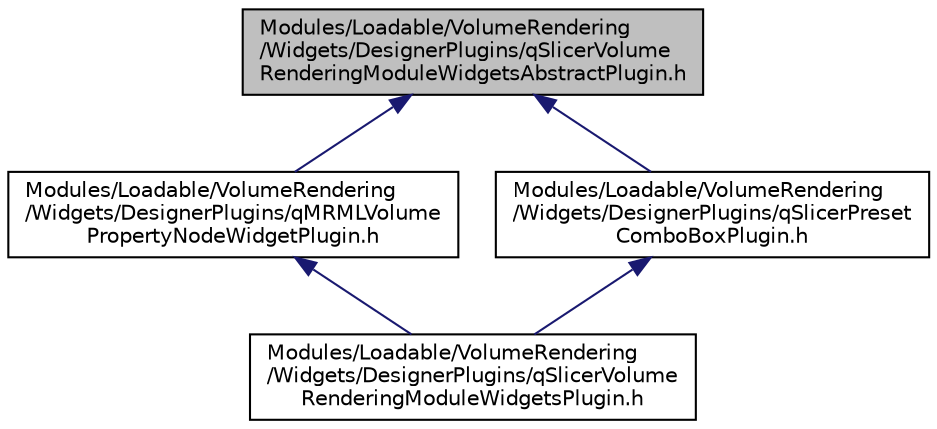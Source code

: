 digraph "Modules/Loadable/VolumeRendering/Widgets/DesignerPlugins/qSlicerVolumeRenderingModuleWidgetsAbstractPlugin.h"
{
  bgcolor="transparent";
  edge [fontname="Helvetica",fontsize="10",labelfontname="Helvetica",labelfontsize="10"];
  node [fontname="Helvetica",fontsize="10",shape=record];
  Node4 [label="Modules/Loadable/VolumeRendering\l/Widgets/DesignerPlugins/qSlicerVolume\lRenderingModuleWidgetsAbstractPlugin.h",height=0.2,width=0.4,color="black", fillcolor="grey75", style="filled", fontcolor="black"];
  Node4 -> Node5 [dir="back",color="midnightblue",fontsize="10",style="solid",fontname="Helvetica"];
  Node5 [label="Modules/Loadable/VolumeRendering\l/Widgets/DesignerPlugins/qMRMLVolume\lPropertyNodeWidgetPlugin.h",height=0.2,width=0.4,color="black",URL="$qMRMLVolumePropertyNodeWidgetPlugin_8h.html"];
  Node5 -> Node6 [dir="back",color="midnightblue",fontsize="10",style="solid",fontname="Helvetica"];
  Node6 [label="Modules/Loadable/VolumeRendering\l/Widgets/DesignerPlugins/qSlicerVolume\lRenderingModuleWidgetsPlugin.h",height=0.2,width=0.4,color="black",URL="$qSlicerVolumeRenderingModuleWidgetsPlugin_8h.html"];
  Node4 -> Node7 [dir="back",color="midnightblue",fontsize="10",style="solid",fontname="Helvetica"];
  Node7 [label="Modules/Loadable/VolumeRendering\l/Widgets/DesignerPlugins/qSlicerPreset\lComboBoxPlugin.h",height=0.2,width=0.4,color="black",URL="$qSlicerPresetComboBoxPlugin_8h.html"];
  Node7 -> Node6 [dir="back",color="midnightblue",fontsize="10",style="solid",fontname="Helvetica"];
}
